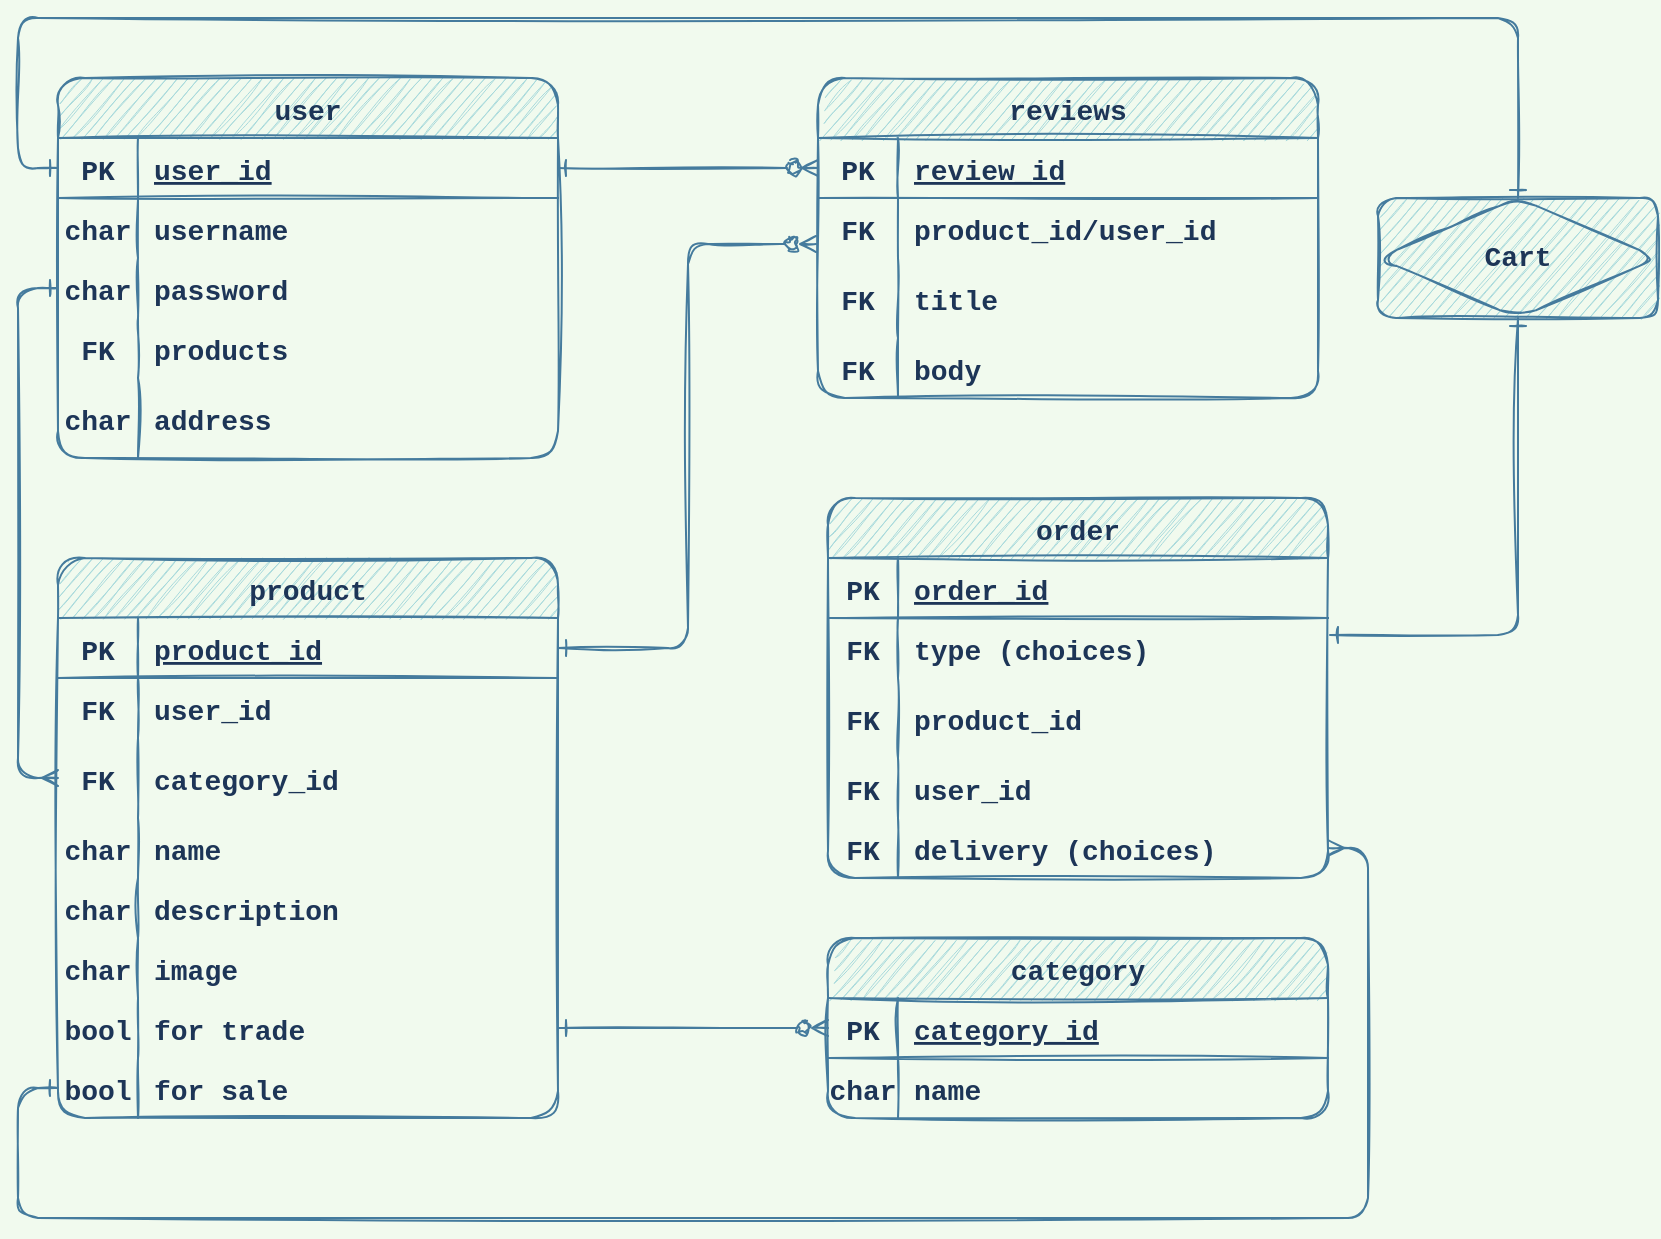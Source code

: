 <mxfile version="20.2.8" type="device"><diagram id="R2lEEEUBdFMjLlhIrx00" name="Page-1"><mxGraphModel dx="912" dy="474" grid="1" gridSize="10" guides="1" tooltips="1" connect="1" arrows="1" fold="1" page="1" pageScale="1" pageWidth="850" pageHeight="1100" background="#F1FAEE" math="0" shadow="0" extFonts="Permanent Marker^https://fonts.googleapis.com/css?family=Permanent+Marker"><root><mxCell id="0"/><mxCell id="1" parent="0"/><mxCell id="C-vyLk0tnHw3VtMMgP7b-2" value="reviews" style="shape=table;startSize=30;container=1;collapsible=1;childLayout=tableLayout;fixedRows=1;rowLines=0;fontStyle=1;align=center;resizeLast=1;resizeLastRow=1;fillColor=#A8DADC;strokeColor=#457B9D;fontColor=#1D3557;sketch=1;rounded=1;fontFamily=Courier New;fontSize=14;" parent="1" vertex="1"><mxGeometry x="420" y="40" width="250" height="160" as="geometry"/></mxCell><mxCell id="C-vyLk0tnHw3VtMMgP7b-3" value="" style="shape=partialRectangle;collapsible=0;dropTarget=0;pointerEvents=0;fillColor=none;points=[[0,0.5],[1,0.5]];portConstraint=eastwest;top=0;left=0;right=0;bottom=1;strokeColor=#457B9D;fontColor=#1D3557;sketch=1;rounded=1;fontFamily=Courier New;fontStyle=1;fontSize=14;" parent="C-vyLk0tnHw3VtMMgP7b-2" vertex="1"><mxGeometry y="30" width="250" height="30" as="geometry"/></mxCell><mxCell id="C-vyLk0tnHw3VtMMgP7b-4" value="PK" style="shape=partialRectangle;overflow=hidden;connectable=0;fillColor=none;top=0;left=0;bottom=0;right=0;fontStyle=1;strokeColor=#457B9D;fontColor=#1D3557;sketch=1;rounded=1;fontFamily=Courier New;fontSize=14;" parent="C-vyLk0tnHw3VtMMgP7b-3" vertex="1"><mxGeometry width="40" height="30" as="geometry"><mxRectangle width="40" height="30" as="alternateBounds"/></mxGeometry></mxCell><mxCell id="C-vyLk0tnHw3VtMMgP7b-5" value="review_id" style="shape=partialRectangle;overflow=hidden;connectable=0;fillColor=none;top=0;left=0;bottom=0;right=0;align=left;spacingLeft=6;fontStyle=5;strokeColor=#457B9D;fontColor=#1D3557;sketch=1;rounded=1;fontFamily=Courier New;fontSize=14;" parent="C-vyLk0tnHw3VtMMgP7b-3" vertex="1"><mxGeometry x="40" width="210" height="30" as="geometry"><mxRectangle width="210" height="30" as="alternateBounds"/></mxGeometry></mxCell><mxCell id="C-vyLk0tnHw3VtMMgP7b-6" value="" style="shape=partialRectangle;collapsible=0;dropTarget=0;pointerEvents=0;fillColor=none;points=[[0,0.5],[1,0.5]];portConstraint=eastwest;top=0;left=0;right=0;bottom=0;strokeColor=#457B9D;fontColor=#1D3557;sketch=1;rounded=1;fontFamily=Courier New;fontStyle=1;fontSize=14;" parent="C-vyLk0tnHw3VtMMgP7b-2" vertex="1"><mxGeometry y="60" width="250" height="30" as="geometry"/></mxCell><mxCell id="C-vyLk0tnHw3VtMMgP7b-7" value="FK" style="shape=partialRectangle;overflow=hidden;connectable=0;fillColor=none;top=0;left=0;bottom=0;right=0;strokeColor=#457B9D;fontColor=#1D3557;sketch=1;rounded=1;fontFamily=Courier New;fontStyle=1;fontSize=14;" parent="C-vyLk0tnHw3VtMMgP7b-6" vertex="1"><mxGeometry width="40" height="30" as="geometry"><mxRectangle width="40" height="30" as="alternateBounds"/></mxGeometry></mxCell><mxCell id="C-vyLk0tnHw3VtMMgP7b-8" value="product_id/user_id" style="shape=partialRectangle;overflow=hidden;connectable=0;fillColor=none;top=0;left=0;bottom=0;right=0;align=left;spacingLeft=6;strokeColor=#457B9D;fontColor=#1D3557;sketch=1;rounded=1;fontFamily=Courier New;fontStyle=1;fontSize=14;" parent="C-vyLk0tnHw3VtMMgP7b-6" vertex="1"><mxGeometry x="40" width="210" height="30" as="geometry"><mxRectangle width="210" height="30" as="alternateBounds"/></mxGeometry></mxCell><mxCell id="C-vyLk0tnHw3VtMMgP7b-9" value="" style="shape=partialRectangle;collapsible=0;dropTarget=0;pointerEvents=0;fillColor=none;points=[[0,0.5],[1,0.5]];portConstraint=eastwest;top=0;left=0;right=0;bottom=0;strokeColor=#457B9D;fontColor=#1D3557;sketch=1;rounded=1;fontFamily=Courier New;fontStyle=1;fontSize=14;" parent="C-vyLk0tnHw3VtMMgP7b-2" vertex="1"><mxGeometry y="90" width="250" height="40" as="geometry"/></mxCell><mxCell id="C-vyLk0tnHw3VtMMgP7b-10" value="FK" style="shape=partialRectangle;overflow=hidden;connectable=0;fillColor=none;top=0;left=0;bottom=0;right=0;strokeColor=#457B9D;fontColor=#1D3557;sketch=1;rounded=1;fontFamily=Courier New;fontStyle=1;fontSize=14;" parent="C-vyLk0tnHw3VtMMgP7b-9" vertex="1"><mxGeometry width="40" height="40" as="geometry"><mxRectangle width="40" height="40" as="alternateBounds"/></mxGeometry></mxCell><mxCell id="C-vyLk0tnHw3VtMMgP7b-11" value="title" style="shape=partialRectangle;overflow=hidden;connectable=0;fillColor=none;top=0;left=0;bottom=0;right=0;align=left;spacingLeft=6;strokeColor=#457B9D;fontColor=#1D3557;sketch=1;rounded=1;fontFamily=Courier New;fontStyle=1;fontSize=14;" parent="C-vyLk0tnHw3VtMMgP7b-9" vertex="1"><mxGeometry x="40" width="210" height="40" as="geometry"><mxRectangle width="210" height="40" as="alternateBounds"/></mxGeometry></mxCell><mxCell id="G360ukvgZGvZydn3RHh8-10" value="" style="shape=tableRow;horizontal=0;startSize=0;swimlaneHead=0;swimlaneBody=0;fillColor=none;collapsible=0;dropTarget=0;points=[[0,0.5],[1,0.5]];portConstraint=eastwest;top=0;left=0;right=0;bottom=0;strokeColor=#457B9D;fontColor=#1D3557;sketch=1;rounded=1;fontFamily=Courier New;fontStyle=1;fontSize=14;" vertex="1" parent="C-vyLk0tnHw3VtMMgP7b-2"><mxGeometry y="130" width="250" height="30" as="geometry"/></mxCell><mxCell id="G360ukvgZGvZydn3RHh8-11" value="FK" style="shape=partialRectangle;connectable=0;fillColor=none;top=0;left=0;bottom=0;right=0;editable=1;overflow=hidden;strokeColor=#457B9D;fontColor=#1D3557;sketch=1;rounded=1;fontFamily=Courier New;fontStyle=1;fontSize=14;" vertex="1" parent="G360ukvgZGvZydn3RHh8-10"><mxGeometry width="40" height="30" as="geometry"><mxRectangle width="40" height="30" as="alternateBounds"/></mxGeometry></mxCell><mxCell id="G360ukvgZGvZydn3RHh8-12" value="body" style="shape=partialRectangle;connectable=0;fillColor=none;top=0;left=0;bottom=0;right=0;align=left;spacingLeft=6;overflow=hidden;strokeColor=#457B9D;fontColor=#1D3557;sketch=1;rounded=1;fontFamily=Courier New;fontStyle=1;fontSize=14;" vertex="1" parent="G360ukvgZGvZydn3RHh8-10"><mxGeometry x="40" width="210" height="30" as="geometry"><mxRectangle width="210" height="30" as="alternateBounds"/></mxGeometry></mxCell><mxCell id="C-vyLk0tnHw3VtMMgP7b-13" value="order" style="shape=table;startSize=30;container=1;collapsible=1;childLayout=tableLayout;fixedRows=1;rowLines=0;fontStyle=1;align=center;resizeLast=1;resizeLastRow=1;fillColor=#A8DADC;strokeColor=#457B9D;fontColor=#1D3557;sketch=1;rounded=1;fontFamily=Courier New;fontSize=14;" parent="1" vertex="1"><mxGeometry x="425" y="250" width="250" height="190" as="geometry"/></mxCell><mxCell id="C-vyLk0tnHw3VtMMgP7b-14" value="" style="shape=partialRectangle;collapsible=0;dropTarget=0;pointerEvents=0;fillColor=none;points=[[0,0.5],[1,0.5]];portConstraint=eastwest;top=0;left=0;right=0;bottom=1;strokeColor=#457B9D;fontColor=#1D3557;sketch=1;rounded=1;fontFamily=Courier New;fontStyle=1;fontSize=14;" parent="C-vyLk0tnHw3VtMMgP7b-13" vertex="1"><mxGeometry y="30" width="250" height="30" as="geometry"/></mxCell><mxCell id="C-vyLk0tnHw3VtMMgP7b-15" value="PK" style="shape=partialRectangle;overflow=hidden;connectable=0;fillColor=none;top=0;left=0;bottom=0;right=0;fontStyle=1;strokeColor=#457B9D;fontColor=#1D3557;sketch=1;rounded=1;fontFamily=Courier New;fontSize=14;" parent="C-vyLk0tnHw3VtMMgP7b-14" vertex="1"><mxGeometry width="35" height="30" as="geometry"><mxRectangle width="35" height="30" as="alternateBounds"/></mxGeometry></mxCell><mxCell id="C-vyLk0tnHw3VtMMgP7b-16" value="order_id" style="shape=partialRectangle;overflow=hidden;connectable=0;fillColor=none;top=0;left=0;bottom=0;right=0;align=left;spacingLeft=6;fontStyle=5;strokeColor=#457B9D;fontColor=#1D3557;sketch=1;rounded=1;fontFamily=Courier New;fontSize=14;" parent="C-vyLk0tnHw3VtMMgP7b-14" vertex="1"><mxGeometry x="35" width="215" height="30" as="geometry"><mxRectangle width="215" height="30" as="alternateBounds"/></mxGeometry></mxCell><mxCell id="C-vyLk0tnHw3VtMMgP7b-17" value="" style="shape=partialRectangle;collapsible=0;dropTarget=0;pointerEvents=0;fillColor=none;points=[[0,0.5],[1,0.5]];portConstraint=eastwest;top=0;left=0;right=0;bottom=0;strokeColor=#457B9D;fontColor=#1D3557;sketch=1;rounded=1;fontFamily=Courier New;fontStyle=1;fontSize=14;" parent="C-vyLk0tnHw3VtMMgP7b-13" vertex="1"><mxGeometry y="60" width="250" height="30" as="geometry"/></mxCell><mxCell id="C-vyLk0tnHw3VtMMgP7b-18" value="FK" style="shape=partialRectangle;overflow=hidden;connectable=0;fillColor=none;top=0;left=0;bottom=0;right=0;strokeColor=#457B9D;fontColor=#1D3557;sketch=1;rounded=1;fontFamily=Courier New;fontStyle=1;fontSize=14;" parent="C-vyLk0tnHw3VtMMgP7b-17" vertex="1"><mxGeometry width="35" height="30" as="geometry"><mxRectangle width="35" height="30" as="alternateBounds"/></mxGeometry></mxCell><mxCell id="C-vyLk0tnHw3VtMMgP7b-19" value="type (choices)" style="shape=partialRectangle;overflow=hidden;connectable=0;fillColor=none;top=0;left=0;bottom=0;right=0;align=left;spacingLeft=6;strokeColor=#457B9D;fontColor=#1D3557;sketch=1;rounded=1;fontFamily=Courier New;fontStyle=1;fontSize=14;" parent="C-vyLk0tnHw3VtMMgP7b-17" vertex="1"><mxGeometry x="35" width="215" height="30" as="geometry"><mxRectangle width="215" height="30" as="alternateBounds"/></mxGeometry></mxCell><mxCell id="C-vyLk0tnHw3VtMMgP7b-20" value="" style="shape=partialRectangle;collapsible=0;dropTarget=0;pointerEvents=0;fillColor=none;points=[[0,0.5],[1,0.5]];portConstraint=eastwest;top=0;left=0;right=0;bottom=0;strokeColor=#457B9D;fontColor=#1D3557;sketch=1;rounded=1;fontFamily=Courier New;fontStyle=1;fontSize=14;" parent="C-vyLk0tnHw3VtMMgP7b-13" vertex="1"><mxGeometry y="90" width="250" height="40" as="geometry"/></mxCell><mxCell id="C-vyLk0tnHw3VtMMgP7b-21" value="FK" style="shape=partialRectangle;overflow=hidden;connectable=0;fillColor=none;top=0;left=0;bottom=0;right=0;strokeColor=#457B9D;fontColor=#1D3557;sketch=1;rounded=1;fontFamily=Courier New;fontStyle=1;fontSize=14;" parent="C-vyLk0tnHw3VtMMgP7b-20" vertex="1"><mxGeometry width="35" height="40" as="geometry"><mxRectangle width="35" height="40" as="alternateBounds"/></mxGeometry></mxCell><mxCell id="C-vyLk0tnHw3VtMMgP7b-22" value="product_id" style="shape=partialRectangle;overflow=hidden;connectable=0;fillColor=none;top=0;left=0;bottom=0;right=0;align=left;spacingLeft=6;strokeColor=#457B9D;fontColor=#1D3557;sketch=1;rounded=1;fontFamily=Courier New;fontStyle=1;fontSize=14;" parent="C-vyLk0tnHw3VtMMgP7b-20" vertex="1"><mxGeometry x="35" width="215" height="40" as="geometry"><mxRectangle width="215" height="40" as="alternateBounds"/></mxGeometry></mxCell><mxCell id="G360ukvgZGvZydn3RHh8-13" value="" style="shape=tableRow;horizontal=0;startSize=0;swimlaneHead=0;swimlaneBody=0;fillColor=none;collapsible=0;dropTarget=0;points=[[0,0.5],[1,0.5]];portConstraint=eastwest;top=0;left=0;right=0;bottom=0;strokeColor=#457B9D;fontColor=#1D3557;sketch=1;rounded=1;fontFamily=Courier New;fontStyle=1;fontSize=14;" vertex="1" parent="C-vyLk0tnHw3VtMMgP7b-13"><mxGeometry y="130" width="250" height="30" as="geometry"/></mxCell><mxCell id="G360ukvgZGvZydn3RHh8-14" value="FK" style="shape=partialRectangle;connectable=0;fillColor=none;top=0;left=0;bottom=0;right=0;editable=1;overflow=hidden;strokeColor=#457B9D;fontColor=#1D3557;sketch=1;rounded=1;fontFamily=Courier New;fontStyle=1;fontSize=14;" vertex="1" parent="G360ukvgZGvZydn3RHh8-13"><mxGeometry width="35" height="30" as="geometry"><mxRectangle width="35" height="30" as="alternateBounds"/></mxGeometry></mxCell><mxCell id="G360ukvgZGvZydn3RHh8-15" value="user_id" style="shape=partialRectangle;connectable=0;fillColor=none;top=0;left=0;bottom=0;right=0;align=left;spacingLeft=6;overflow=hidden;strokeColor=#457B9D;fontColor=#1D3557;sketch=1;rounded=1;fontFamily=Courier New;fontStyle=1;fontSize=14;" vertex="1" parent="G360ukvgZGvZydn3RHh8-13"><mxGeometry x="35" width="215" height="30" as="geometry"><mxRectangle width="215" height="30" as="alternateBounds"/></mxGeometry></mxCell><mxCell id="G360ukvgZGvZydn3RHh8-16" value="" style="shape=tableRow;horizontal=0;startSize=0;swimlaneHead=0;swimlaneBody=0;fillColor=none;collapsible=0;dropTarget=0;points=[[0,0.5],[1,0.5]];portConstraint=eastwest;top=0;left=0;right=0;bottom=0;strokeColor=#457B9D;fontColor=#1D3557;sketch=1;rounded=1;fontFamily=Courier New;fontStyle=1;fontSize=14;" vertex="1" parent="C-vyLk0tnHw3VtMMgP7b-13"><mxGeometry y="160" width="250" height="30" as="geometry"/></mxCell><mxCell id="G360ukvgZGvZydn3RHh8-17" value="FK" style="shape=partialRectangle;connectable=0;fillColor=none;top=0;left=0;bottom=0;right=0;editable=1;overflow=hidden;strokeColor=#457B9D;fontColor=#1D3557;sketch=1;rounded=1;fontFamily=Courier New;fontStyle=1;fontSize=14;" vertex="1" parent="G360ukvgZGvZydn3RHh8-16"><mxGeometry width="35" height="30" as="geometry"><mxRectangle width="35" height="30" as="alternateBounds"/></mxGeometry></mxCell><mxCell id="G360ukvgZGvZydn3RHh8-18" value="delivery (choices)" style="shape=partialRectangle;connectable=0;fillColor=none;top=0;left=0;bottom=0;right=0;align=left;spacingLeft=6;overflow=hidden;strokeColor=#457B9D;fontColor=#1D3557;sketch=1;rounded=1;fontFamily=Courier New;fontStyle=1;fontSize=14;" vertex="1" parent="G360ukvgZGvZydn3RHh8-16"><mxGeometry x="35" width="215" height="30" as="geometry"><mxRectangle width="215" height="30" as="alternateBounds"/></mxGeometry></mxCell><mxCell id="C-vyLk0tnHw3VtMMgP7b-23" value="user" style="shape=table;startSize=30;container=1;collapsible=1;childLayout=tableLayout;fixedRows=1;rowLines=0;fontStyle=1;align=center;resizeLast=1;resizeLastRow=1;fillColor=#A8DADC;strokeColor=#457B9D;fontColor=#1D3557;sketch=1;rounded=1;fontFamily=Courier New;fontSize=14;" parent="1" vertex="1"><mxGeometry x="40" y="40" width="250" height="190" as="geometry"/></mxCell><mxCell id="C-vyLk0tnHw3VtMMgP7b-24" value="" style="shape=partialRectangle;collapsible=0;dropTarget=0;pointerEvents=0;fillColor=none;points=[[0,0.5],[1,0.5]];portConstraint=eastwest;top=0;left=0;right=0;bottom=1;strokeColor=#457B9D;fontColor=#1D3557;sketch=1;rounded=1;fontFamily=Courier New;fontStyle=1;fontSize=14;" parent="C-vyLk0tnHw3VtMMgP7b-23" vertex="1"><mxGeometry y="30" width="250" height="30" as="geometry"/></mxCell><mxCell id="C-vyLk0tnHw3VtMMgP7b-25" value="PK" style="shape=partialRectangle;overflow=hidden;connectable=0;fillColor=none;top=0;left=0;bottom=0;right=0;fontStyle=1;strokeColor=#457B9D;fontColor=#1D3557;sketch=1;rounded=1;fontFamily=Courier New;fontSize=14;" parent="C-vyLk0tnHw3VtMMgP7b-24" vertex="1"><mxGeometry width="40" height="30" as="geometry"><mxRectangle width="40" height="30" as="alternateBounds"/></mxGeometry></mxCell><mxCell id="C-vyLk0tnHw3VtMMgP7b-26" value="user_id" style="shape=partialRectangle;overflow=hidden;connectable=0;fillColor=none;top=0;left=0;bottom=0;right=0;align=left;spacingLeft=6;fontStyle=5;strokeColor=#457B9D;fontColor=#1D3557;sketch=1;rounded=1;fontFamily=Courier New;fontSize=14;" parent="C-vyLk0tnHw3VtMMgP7b-24" vertex="1"><mxGeometry x="40" width="210" height="30" as="geometry"><mxRectangle width="210" height="30" as="alternateBounds"/></mxGeometry></mxCell><mxCell id="C-vyLk0tnHw3VtMMgP7b-27" value="" style="shape=partialRectangle;collapsible=0;dropTarget=0;pointerEvents=0;fillColor=none;points=[[0,0.5],[1,0.5]];portConstraint=eastwest;top=0;left=0;right=0;bottom=0;strokeColor=#457B9D;fontColor=#1D3557;sketch=1;rounded=1;fontFamily=Courier New;fontStyle=1;fontSize=14;" parent="C-vyLk0tnHw3VtMMgP7b-23" vertex="1"><mxGeometry y="60" width="250" height="30" as="geometry"/></mxCell><mxCell id="C-vyLk0tnHw3VtMMgP7b-28" value="char" style="shape=partialRectangle;overflow=hidden;connectable=0;fillColor=none;top=0;left=0;bottom=0;right=0;strokeColor=#457B9D;fontColor=#1D3557;sketch=1;rounded=1;fontFamily=Courier New;fontStyle=1;fontSize=14;" parent="C-vyLk0tnHw3VtMMgP7b-27" vertex="1"><mxGeometry width="40" height="30" as="geometry"><mxRectangle width="40" height="30" as="alternateBounds"/></mxGeometry></mxCell><mxCell id="C-vyLk0tnHw3VtMMgP7b-29" value="username" style="shape=partialRectangle;overflow=hidden;connectable=0;fillColor=none;top=0;left=0;bottom=0;right=0;align=left;spacingLeft=6;strokeColor=#457B9D;fontColor=#1D3557;sketch=1;rounded=1;fontFamily=Courier New;fontStyle=1;fontSize=14;" parent="C-vyLk0tnHw3VtMMgP7b-27" vertex="1"><mxGeometry x="40" width="210" height="30" as="geometry"><mxRectangle width="210" height="30" as="alternateBounds"/></mxGeometry></mxCell><mxCell id="G360ukvgZGvZydn3RHh8-1" value="" style="shape=tableRow;horizontal=0;startSize=0;swimlaneHead=0;swimlaneBody=0;fillColor=none;collapsible=0;dropTarget=0;points=[[0,0.5],[1,0.5]];portConstraint=eastwest;top=0;left=0;right=0;bottom=0;strokeColor=#457B9D;fontColor=#1D3557;sketch=1;rounded=1;fontFamily=Courier New;fontStyle=1;fontSize=14;" vertex="1" parent="C-vyLk0tnHw3VtMMgP7b-23"><mxGeometry y="90" width="250" height="30" as="geometry"/></mxCell><mxCell id="G360ukvgZGvZydn3RHh8-2" value="char" style="shape=partialRectangle;connectable=0;fillColor=none;top=0;left=0;bottom=0;right=0;editable=1;overflow=hidden;strokeColor=#457B9D;fontColor=#1D3557;sketch=1;rounded=1;fontFamily=Courier New;fontStyle=1;fontSize=14;" vertex="1" parent="G360ukvgZGvZydn3RHh8-1"><mxGeometry width="40" height="30" as="geometry"><mxRectangle width="40" height="30" as="alternateBounds"/></mxGeometry></mxCell><mxCell id="G360ukvgZGvZydn3RHh8-3" value="password" style="shape=partialRectangle;connectable=0;fillColor=none;top=0;left=0;bottom=0;right=0;align=left;spacingLeft=6;overflow=hidden;strokeColor=#457B9D;fontColor=#1D3557;sketch=1;rounded=1;fontFamily=Courier New;fontStyle=1;fontSize=14;" vertex="1" parent="G360ukvgZGvZydn3RHh8-1"><mxGeometry x="40" width="210" height="30" as="geometry"><mxRectangle width="210" height="30" as="alternateBounds"/></mxGeometry></mxCell><mxCell id="G360ukvgZGvZydn3RHh8-4" value="" style="shape=tableRow;horizontal=0;startSize=0;swimlaneHead=0;swimlaneBody=0;fillColor=none;collapsible=0;dropTarget=0;points=[[0,0.5],[1,0.5]];portConstraint=eastwest;top=0;left=0;right=0;bottom=0;strokeColor=#457B9D;fontColor=#1D3557;sketch=1;rounded=1;fontFamily=Courier New;fontStyle=1;fontSize=14;" vertex="1" parent="C-vyLk0tnHw3VtMMgP7b-23"><mxGeometry y="120" width="250" height="30" as="geometry"/></mxCell><mxCell id="G360ukvgZGvZydn3RHh8-5" value="FK" style="shape=partialRectangle;connectable=0;fillColor=none;top=0;left=0;bottom=0;right=0;editable=1;overflow=hidden;strokeColor=#457B9D;fontColor=#1D3557;sketch=1;rounded=1;fontFamily=Courier New;fontStyle=1;fontSize=14;" vertex="1" parent="G360ukvgZGvZydn3RHh8-4"><mxGeometry width="40" height="30" as="geometry"><mxRectangle width="40" height="30" as="alternateBounds"/></mxGeometry></mxCell><mxCell id="G360ukvgZGvZydn3RHh8-6" value="products" style="shape=partialRectangle;connectable=0;fillColor=none;top=0;left=0;bottom=0;right=0;align=left;spacingLeft=6;overflow=hidden;strokeColor=#457B9D;fontColor=#1D3557;sketch=1;rounded=1;fontFamily=Courier New;fontStyle=1;fontSize=14;" vertex="1" parent="G360ukvgZGvZydn3RHh8-4"><mxGeometry x="40" width="210" height="30" as="geometry"><mxRectangle width="210" height="30" as="alternateBounds"/></mxGeometry></mxCell><mxCell id="G360ukvgZGvZydn3RHh8-7" value="" style="shape=tableRow;horizontal=0;startSize=0;swimlaneHead=0;swimlaneBody=0;fillColor=none;collapsible=0;dropTarget=0;points=[[0,0.5],[1,0.5]];portConstraint=eastwest;top=0;left=0;right=0;bottom=0;strokeColor=#457B9D;fontColor=#1D3557;sketch=1;rounded=1;fontFamily=Courier New;fontStyle=1;fontSize=14;" vertex="1" parent="C-vyLk0tnHw3VtMMgP7b-23"><mxGeometry y="150" width="250" height="40" as="geometry"/></mxCell><mxCell id="G360ukvgZGvZydn3RHh8-8" value="char" style="shape=partialRectangle;connectable=0;fillColor=none;top=0;left=0;bottom=0;right=0;editable=1;overflow=hidden;strokeColor=#457B9D;fontColor=#1D3557;sketch=1;rounded=1;fontFamily=Courier New;fontStyle=1;fontSize=14;" vertex="1" parent="G360ukvgZGvZydn3RHh8-7"><mxGeometry width="40" height="40" as="geometry"><mxRectangle width="40" height="40" as="alternateBounds"/></mxGeometry></mxCell><mxCell id="G360ukvgZGvZydn3RHh8-9" value="address" style="shape=partialRectangle;connectable=0;fillColor=none;top=0;left=0;bottom=0;right=0;align=left;spacingLeft=6;overflow=hidden;strokeColor=#457B9D;fontColor=#1D3557;sketch=1;rounded=1;fontFamily=Courier New;fontStyle=1;fontSize=14;" vertex="1" parent="G360ukvgZGvZydn3RHh8-7"><mxGeometry x="40" width="210" height="40" as="geometry"><mxRectangle width="210" height="40" as="alternateBounds"/></mxGeometry></mxCell><mxCell id="G360ukvgZGvZydn3RHh8-19" value="category" style="shape=table;startSize=30;container=1;collapsible=1;childLayout=tableLayout;fixedRows=1;rowLines=0;fontStyle=1;align=center;resizeLast=1;resizeLastRow=1;fillColor=#A8DADC;strokeColor=#457B9D;fontColor=#1D3557;sketch=1;rounded=1;fontFamily=Courier New;fontSize=14;" vertex="1" parent="1"><mxGeometry x="425" y="470" width="250" height="90" as="geometry"/></mxCell><mxCell id="G360ukvgZGvZydn3RHh8-20" value="" style="shape=partialRectangle;collapsible=0;dropTarget=0;pointerEvents=0;fillColor=none;points=[[0,0.5],[1,0.5]];portConstraint=eastwest;top=0;left=0;right=0;bottom=1;strokeColor=#457B9D;fontColor=#1D3557;sketch=1;rounded=1;fontFamily=Courier New;fontStyle=1;fontSize=14;" vertex="1" parent="G360ukvgZGvZydn3RHh8-19"><mxGeometry y="30" width="250" height="30" as="geometry"/></mxCell><mxCell id="G360ukvgZGvZydn3RHh8-21" value="PK" style="shape=partialRectangle;overflow=hidden;connectable=0;fillColor=none;top=0;left=0;bottom=0;right=0;fontStyle=1;strokeColor=#457B9D;fontColor=#1D3557;sketch=1;rounded=1;fontFamily=Courier New;fontSize=14;" vertex="1" parent="G360ukvgZGvZydn3RHh8-20"><mxGeometry width="35" height="30" as="geometry"><mxRectangle width="35" height="30" as="alternateBounds"/></mxGeometry></mxCell><mxCell id="G360ukvgZGvZydn3RHh8-22" value="category_id" style="shape=partialRectangle;overflow=hidden;connectable=0;fillColor=none;top=0;left=0;bottom=0;right=0;align=left;spacingLeft=6;fontStyle=5;strokeColor=#457B9D;fontColor=#1D3557;sketch=1;rounded=1;fontFamily=Courier New;fontSize=14;" vertex="1" parent="G360ukvgZGvZydn3RHh8-20"><mxGeometry x="35" width="215" height="30" as="geometry"><mxRectangle width="215" height="30" as="alternateBounds"/></mxGeometry></mxCell><mxCell id="G360ukvgZGvZydn3RHh8-23" value="" style="shape=partialRectangle;collapsible=0;dropTarget=0;pointerEvents=0;fillColor=none;points=[[0,0.5],[1,0.5]];portConstraint=eastwest;top=0;left=0;right=0;bottom=0;strokeColor=#457B9D;fontColor=#1D3557;sketch=1;rounded=1;fontFamily=Courier New;fontStyle=1;fontSize=14;" vertex="1" parent="G360ukvgZGvZydn3RHh8-19"><mxGeometry y="60" width="250" height="30" as="geometry"/></mxCell><mxCell id="G360ukvgZGvZydn3RHh8-24" value="char" style="shape=partialRectangle;overflow=hidden;connectable=0;fillColor=none;top=0;left=0;bottom=0;right=0;strokeColor=#457B9D;fontColor=#1D3557;sketch=1;rounded=1;fontFamily=Courier New;fontStyle=1;fontSize=14;" vertex="1" parent="G360ukvgZGvZydn3RHh8-23"><mxGeometry width="35" height="30" as="geometry"><mxRectangle width="35" height="30" as="alternateBounds"/></mxGeometry></mxCell><mxCell id="G360ukvgZGvZydn3RHh8-25" value="name" style="shape=partialRectangle;overflow=hidden;connectable=0;fillColor=none;top=0;left=0;bottom=0;right=0;align=left;spacingLeft=6;strokeColor=#457B9D;fontColor=#1D3557;sketch=1;rounded=1;fontFamily=Courier New;fontStyle=1;fontSize=14;" vertex="1" parent="G360ukvgZGvZydn3RHh8-23"><mxGeometry x="35" width="215" height="30" as="geometry"><mxRectangle width="215" height="30" as="alternateBounds"/></mxGeometry></mxCell><mxCell id="G360ukvgZGvZydn3RHh8-35" value="product" style="shape=table;startSize=30;container=1;collapsible=1;childLayout=tableLayout;fixedRows=1;rowLines=0;fontStyle=1;align=center;resizeLast=1;resizeLastRow=1;fillColor=#A8DADC;strokeColor=#457B9D;fontColor=#1D3557;sketch=1;rounded=1;fontFamily=Courier New;fontSize=14;" vertex="1" parent="1"><mxGeometry x="40" y="280" width="250" height="280" as="geometry"/></mxCell><mxCell id="G360ukvgZGvZydn3RHh8-36" value="" style="shape=partialRectangle;collapsible=0;dropTarget=0;pointerEvents=0;fillColor=none;points=[[0,0.5],[1,0.5]];portConstraint=eastwest;top=0;left=0;right=0;bottom=1;strokeColor=#457B9D;fontColor=#1D3557;sketch=1;rounded=1;fontFamily=Courier New;fontStyle=1;fontSize=14;" vertex="1" parent="G360ukvgZGvZydn3RHh8-35"><mxGeometry y="30" width="250" height="30" as="geometry"/></mxCell><mxCell id="G360ukvgZGvZydn3RHh8-37" value="PK" style="shape=partialRectangle;overflow=hidden;connectable=0;fillColor=none;top=0;left=0;bottom=0;right=0;fontStyle=1;strokeColor=#457B9D;fontColor=#1D3557;sketch=1;rounded=1;fontFamily=Courier New;fontSize=14;" vertex="1" parent="G360ukvgZGvZydn3RHh8-36"><mxGeometry width="40" height="30" as="geometry"><mxRectangle width="40" height="30" as="alternateBounds"/></mxGeometry></mxCell><mxCell id="G360ukvgZGvZydn3RHh8-38" value="product_id" style="shape=partialRectangle;overflow=hidden;connectable=0;fillColor=none;top=0;left=0;bottom=0;right=0;align=left;spacingLeft=6;fontStyle=5;strokeColor=#457B9D;fontColor=#1D3557;sketch=1;rounded=1;fontFamily=Courier New;fontSize=14;" vertex="1" parent="G360ukvgZGvZydn3RHh8-36"><mxGeometry x="40" width="210" height="30" as="geometry"><mxRectangle width="210" height="30" as="alternateBounds"/></mxGeometry></mxCell><mxCell id="G360ukvgZGvZydn3RHh8-39" value="" style="shape=partialRectangle;collapsible=0;dropTarget=0;pointerEvents=0;fillColor=none;points=[[0,0.5],[1,0.5]];portConstraint=eastwest;top=0;left=0;right=0;bottom=0;strokeColor=#457B9D;fontColor=#1D3557;sketch=1;rounded=1;fontFamily=Courier New;fontStyle=1;fontSize=14;" vertex="1" parent="G360ukvgZGvZydn3RHh8-35"><mxGeometry y="60" width="250" height="30" as="geometry"/></mxCell><mxCell id="G360ukvgZGvZydn3RHh8-40" value="FK" style="shape=partialRectangle;overflow=hidden;connectable=0;fillColor=none;top=0;left=0;bottom=0;right=0;strokeColor=#457B9D;fontColor=#1D3557;sketch=1;rounded=1;fontFamily=Courier New;fontStyle=1;fontSize=14;" vertex="1" parent="G360ukvgZGvZydn3RHh8-39"><mxGeometry width="40" height="30" as="geometry"><mxRectangle width="40" height="30" as="alternateBounds"/></mxGeometry></mxCell><mxCell id="G360ukvgZGvZydn3RHh8-41" value="user_id" style="shape=partialRectangle;overflow=hidden;connectable=0;fillColor=none;top=0;left=0;bottom=0;right=0;align=left;spacingLeft=6;strokeColor=#457B9D;fontColor=#1D3557;sketch=1;rounded=1;fontFamily=Courier New;fontStyle=1;fontSize=14;" vertex="1" parent="G360ukvgZGvZydn3RHh8-39"><mxGeometry x="40" width="210" height="30" as="geometry"><mxRectangle width="210" height="30" as="alternateBounds"/></mxGeometry></mxCell><mxCell id="G360ukvgZGvZydn3RHh8-42" value="" style="shape=partialRectangle;collapsible=0;dropTarget=0;pointerEvents=0;fillColor=none;points=[[0,0.5],[1,0.5]];portConstraint=eastwest;top=0;left=0;right=0;bottom=0;strokeColor=#457B9D;fontColor=#1D3557;sketch=1;rounded=1;fontFamily=Courier New;fontStyle=1;fontSize=14;" vertex="1" parent="G360ukvgZGvZydn3RHh8-35"><mxGeometry y="90" width="250" height="40" as="geometry"/></mxCell><mxCell id="G360ukvgZGvZydn3RHh8-43" value="FK" style="shape=partialRectangle;overflow=hidden;connectable=0;fillColor=none;top=0;left=0;bottom=0;right=0;strokeColor=#457B9D;fontColor=#1D3557;sketch=1;rounded=1;fontFamily=Courier New;fontStyle=1;fontSize=14;" vertex="1" parent="G360ukvgZGvZydn3RHh8-42"><mxGeometry width="40" height="40" as="geometry"><mxRectangle width="40" height="40" as="alternateBounds"/></mxGeometry></mxCell><mxCell id="G360ukvgZGvZydn3RHh8-44" value="category_id" style="shape=partialRectangle;overflow=hidden;connectable=0;fillColor=none;top=0;left=0;bottom=0;right=0;align=left;spacingLeft=6;strokeColor=#457B9D;fontColor=#1D3557;sketch=1;rounded=1;fontFamily=Courier New;fontStyle=1;fontSize=14;" vertex="1" parent="G360ukvgZGvZydn3RHh8-42"><mxGeometry x="40" width="210" height="40" as="geometry"><mxRectangle width="210" height="40" as="alternateBounds"/></mxGeometry></mxCell><mxCell id="G360ukvgZGvZydn3RHh8-45" value="" style="shape=tableRow;horizontal=0;startSize=0;swimlaneHead=0;swimlaneBody=0;fillColor=none;collapsible=0;dropTarget=0;points=[[0,0.5],[1,0.5]];portConstraint=eastwest;top=0;left=0;right=0;bottom=0;strokeColor=#457B9D;fontColor=#1D3557;sketch=1;rounded=1;fontFamily=Courier New;fontStyle=1;fontSize=14;" vertex="1" parent="G360ukvgZGvZydn3RHh8-35"><mxGeometry y="130" width="250" height="30" as="geometry"/></mxCell><mxCell id="G360ukvgZGvZydn3RHh8-46" value="char" style="shape=partialRectangle;connectable=0;fillColor=none;top=0;left=0;bottom=0;right=0;editable=1;overflow=hidden;strokeColor=#457B9D;fontColor=#1D3557;sketch=1;rounded=1;fontFamily=Courier New;fontStyle=1;fontSize=14;" vertex="1" parent="G360ukvgZGvZydn3RHh8-45"><mxGeometry width="40" height="30" as="geometry"><mxRectangle width="40" height="30" as="alternateBounds"/></mxGeometry></mxCell><mxCell id="G360ukvgZGvZydn3RHh8-47" value="name" style="shape=partialRectangle;connectable=0;fillColor=none;top=0;left=0;bottom=0;right=0;align=left;spacingLeft=6;overflow=hidden;strokeColor=#457B9D;fontColor=#1D3557;sketch=1;rounded=1;fontFamily=Courier New;fontStyle=1;fontSize=14;" vertex="1" parent="G360ukvgZGvZydn3RHh8-45"><mxGeometry x="40" width="210" height="30" as="geometry"><mxRectangle width="210" height="30" as="alternateBounds"/></mxGeometry></mxCell><mxCell id="G360ukvgZGvZydn3RHh8-48" value="" style="shape=tableRow;horizontal=0;startSize=0;swimlaneHead=0;swimlaneBody=0;fillColor=none;collapsible=0;dropTarget=0;points=[[0,0.5],[1,0.5]];portConstraint=eastwest;top=0;left=0;right=0;bottom=0;strokeColor=#457B9D;fontColor=#1D3557;sketch=1;rounded=1;fontFamily=Courier New;fontStyle=1;fontSize=14;" vertex="1" parent="G360ukvgZGvZydn3RHh8-35"><mxGeometry y="160" width="250" height="30" as="geometry"/></mxCell><mxCell id="G360ukvgZGvZydn3RHh8-49" value="char" style="shape=partialRectangle;connectable=0;fillColor=none;top=0;left=0;bottom=0;right=0;editable=1;overflow=hidden;strokeColor=#457B9D;fontColor=#1D3557;sketch=1;rounded=1;fontFamily=Courier New;fontStyle=1;fontSize=14;" vertex="1" parent="G360ukvgZGvZydn3RHh8-48"><mxGeometry width="40" height="30" as="geometry"><mxRectangle width="40" height="30" as="alternateBounds"/></mxGeometry></mxCell><mxCell id="G360ukvgZGvZydn3RHh8-50" value="description" style="shape=partialRectangle;connectable=0;fillColor=none;top=0;left=0;bottom=0;right=0;align=left;spacingLeft=6;overflow=hidden;strokeColor=#457B9D;fontColor=#1D3557;sketch=1;rounded=1;fontFamily=Courier New;fontStyle=1;fontSize=14;" vertex="1" parent="G360ukvgZGvZydn3RHh8-48"><mxGeometry x="40" width="210" height="30" as="geometry"><mxRectangle width="210" height="30" as="alternateBounds"/></mxGeometry></mxCell><mxCell id="G360ukvgZGvZydn3RHh8-51" value="" style="shape=tableRow;horizontal=0;startSize=0;swimlaneHead=0;swimlaneBody=0;fillColor=none;collapsible=0;dropTarget=0;points=[[0,0.5],[1,0.5]];portConstraint=eastwest;top=0;left=0;right=0;bottom=0;strokeColor=#457B9D;fontColor=#1D3557;sketch=1;rounded=1;fontFamily=Courier New;fontStyle=1;fontSize=14;" vertex="1" parent="G360ukvgZGvZydn3RHh8-35"><mxGeometry y="190" width="250" height="30" as="geometry"/></mxCell><mxCell id="G360ukvgZGvZydn3RHh8-52" value="char" style="shape=partialRectangle;connectable=0;fillColor=none;top=0;left=0;bottom=0;right=0;editable=1;overflow=hidden;strokeColor=#457B9D;fontColor=#1D3557;sketch=1;rounded=1;fontFamily=Courier New;fontStyle=1;fontSize=14;" vertex="1" parent="G360ukvgZGvZydn3RHh8-51"><mxGeometry width="40" height="30" as="geometry"><mxRectangle width="40" height="30" as="alternateBounds"/></mxGeometry></mxCell><mxCell id="G360ukvgZGvZydn3RHh8-53" value="image" style="shape=partialRectangle;connectable=0;fillColor=none;top=0;left=0;bottom=0;right=0;align=left;spacingLeft=6;overflow=hidden;strokeColor=#457B9D;fontColor=#1D3557;sketch=1;rounded=1;fontFamily=Courier New;fontStyle=1;fontSize=14;" vertex="1" parent="G360ukvgZGvZydn3RHh8-51"><mxGeometry x="40" width="210" height="30" as="geometry"><mxRectangle width="210" height="30" as="alternateBounds"/></mxGeometry></mxCell><mxCell id="G360ukvgZGvZydn3RHh8-54" value="" style="shape=tableRow;horizontal=0;startSize=0;swimlaneHead=0;swimlaneBody=0;fillColor=none;collapsible=0;dropTarget=0;points=[[0,0.5],[1,0.5]];portConstraint=eastwest;top=0;left=0;right=0;bottom=0;strokeColor=#457B9D;fontColor=#1D3557;sketch=1;rounded=1;fontFamily=Courier New;fontStyle=1;fontSize=14;" vertex="1" parent="G360ukvgZGvZydn3RHh8-35"><mxGeometry y="220" width="250" height="30" as="geometry"/></mxCell><mxCell id="G360ukvgZGvZydn3RHh8-55" value="bool" style="shape=partialRectangle;connectable=0;fillColor=none;top=0;left=0;bottom=0;right=0;editable=1;overflow=hidden;strokeColor=#457B9D;fontColor=#1D3557;sketch=1;rounded=1;fontFamily=Courier New;fontStyle=1;fontSize=14;" vertex="1" parent="G360ukvgZGvZydn3RHh8-54"><mxGeometry width="40" height="30" as="geometry"><mxRectangle width="40" height="30" as="alternateBounds"/></mxGeometry></mxCell><mxCell id="G360ukvgZGvZydn3RHh8-56" value="for trade" style="shape=partialRectangle;connectable=0;fillColor=none;top=0;left=0;bottom=0;right=0;align=left;spacingLeft=6;overflow=hidden;strokeColor=#457B9D;fontColor=#1D3557;sketch=1;rounded=1;fontFamily=Courier New;fontStyle=1;fontSize=14;" vertex="1" parent="G360ukvgZGvZydn3RHh8-54"><mxGeometry x="40" width="210" height="30" as="geometry"><mxRectangle width="210" height="30" as="alternateBounds"/></mxGeometry></mxCell><mxCell id="G360ukvgZGvZydn3RHh8-57" value="" style="shape=tableRow;horizontal=0;startSize=0;swimlaneHead=0;swimlaneBody=0;fillColor=none;collapsible=0;dropTarget=0;points=[[0,0.5],[1,0.5]];portConstraint=eastwest;top=0;left=0;right=0;bottom=0;strokeColor=#457B9D;fontColor=#1D3557;sketch=1;rounded=1;fontFamily=Courier New;fontStyle=1;fontSize=14;" vertex="1" parent="G360ukvgZGvZydn3RHh8-35"><mxGeometry y="250" width="250" height="30" as="geometry"/></mxCell><mxCell id="G360ukvgZGvZydn3RHh8-58" value="bool" style="shape=partialRectangle;connectable=0;fillColor=none;top=0;left=0;bottom=0;right=0;editable=1;overflow=hidden;strokeColor=#457B9D;fontColor=#1D3557;sketch=1;rounded=1;fontFamily=Courier New;fontStyle=1;fontSize=14;" vertex="1" parent="G360ukvgZGvZydn3RHh8-57"><mxGeometry width="40" height="30" as="geometry"><mxRectangle width="40" height="30" as="alternateBounds"/></mxGeometry></mxCell><mxCell id="G360ukvgZGvZydn3RHh8-59" value="for sale" style="shape=partialRectangle;connectable=0;fillColor=none;top=0;left=0;bottom=0;right=0;align=left;spacingLeft=6;overflow=hidden;strokeColor=#457B9D;fontColor=#1D3557;sketch=1;rounded=1;fontFamily=Courier New;fontStyle=1;fontSize=14;" vertex="1" parent="G360ukvgZGvZydn3RHh8-57"><mxGeometry x="40" width="210" height="30" as="geometry"><mxRectangle width="210" height="30" as="alternateBounds"/></mxGeometry></mxCell><mxCell id="G360ukvgZGvZydn3RHh8-61" style="edgeStyle=orthogonalEdgeStyle;rounded=1;orthogonalLoop=1;jettySize=auto;html=1;exitX=1;exitY=0.5;exitDx=0;exitDy=0;entryX=0;entryY=0.5;entryDx=0;entryDy=0;startArrow=ERone;startFill=0;endArrow=ERzeroToMany;endFill=0;labelBackgroundColor=#F1FAEE;strokeColor=#457B9D;fontColor=#1D3557;sketch=1;fontFamily=Courier New;fontStyle=1;fontSize=14;" edge="1" parent="1" source="C-vyLk0tnHw3VtMMgP7b-24" target="C-vyLk0tnHw3VtMMgP7b-3"><mxGeometry relative="1" as="geometry"/></mxCell><mxCell id="G360ukvgZGvZydn3RHh8-62" style="edgeStyle=orthogonalEdgeStyle;rounded=1;orthogonalLoop=1;jettySize=auto;html=1;exitX=1;exitY=0.5;exitDx=0;exitDy=0;entryX=-0.004;entryY=0.767;entryDx=0;entryDy=0;entryPerimeter=0;startArrow=ERone;startFill=0;endArrow=ERzeroToMany;endFill=0;labelBackgroundColor=#F1FAEE;strokeColor=#457B9D;fontColor=#1D3557;sketch=1;fontFamily=Courier New;fontStyle=1;fontSize=14;" edge="1" parent="1" source="G360ukvgZGvZydn3RHh8-36" target="C-vyLk0tnHw3VtMMgP7b-6"><mxGeometry relative="1" as="geometry"/></mxCell><mxCell id="G360ukvgZGvZydn3RHh8-63" style="edgeStyle=orthogonalEdgeStyle;rounded=1;orthogonalLoop=1;jettySize=auto;html=1;exitX=1;exitY=0.5;exitDx=0;exitDy=0;entryX=0;entryY=0.5;entryDx=0;entryDy=0;startArrow=ERone;startFill=0;endArrow=ERzeroToMany;endFill=0;labelBackgroundColor=#F1FAEE;strokeColor=#457B9D;fontColor=#1D3557;sketch=1;fontFamily=Courier New;fontStyle=1;fontSize=14;" edge="1" parent="1" source="G360ukvgZGvZydn3RHh8-54" target="G360ukvgZGvZydn3RHh8-20"><mxGeometry relative="1" as="geometry"/></mxCell><mxCell id="G360ukvgZGvZydn3RHh8-64" style="edgeStyle=orthogonalEdgeStyle;rounded=1;orthogonalLoop=1;jettySize=auto;html=1;exitX=0;exitY=0.5;exitDx=0;exitDy=0;entryX=1;entryY=0.5;entryDx=0;entryDy=0;startArrow=ERone;startFill=0;endArrow=ERmany;endFill=0;labelBackgroundColor=#F1FAEE;strokeColor=#457B9D;fontColor=#1D3557;sketch=1;fontFamily=Courier New;fontStyle=1;fontSize=14;" edge="1" parent="1" source="G360ukvgZGvZydn3RHh8-57" target="G360ukvgZGvZydn3RHh8-16"><mxGeometry relative="1" as="geometry"><Array as="points"><mxPoint x="20" y="545"/><mxPoint x="20" y="610"/><mxPoint x="695" y="610"/><mxPoint x="695" y="425"/></Array></mxGeometry></mxCell><mxCell id="G360ukvgZGvZydn3RHh8-65" style="edgeStyle=orthogonalEdgeStyle;rounded=1;orthogonalLoop=1;jettySize=auto;html=1;exitX=0;exitY=0.5;exitDx=0;exitDy=0;entryX=0;entryY=0.5;entryDx=0;entryDy=0;startArrow=ERone;startFill=0;endArrow=ERmany;endFill=0;labelBackgroundColor=#F1FAEE;strokeColor=#457B9D;fontColor=#1D3557;sketch=1;fontFamily=Courier New;fontStyle=1;fontSize=14;" edge="1" parent="1" source="G360ukvgZGvZydn3RHh8-1" target="G360ukvgZGvZydn3RHh8-42"><mxGeometry relative="1" as="geometry"/></mxCell><mxCell id="G360ukvgZGvZydn3RHh8-68" style="edgeStyle=orthogonalEdgeStyle;rounded=1;orthogonalLoop=1;jettySize=auto;html=1;entryX=1.004;entryY=0.283;entryDx=0;entryDy=0;entryPerimeter=0;startArrow=ERone;startFill=0;endArrow=ERone;endFill=0;labelBackgroundColor=#F1FAEE;strokeColor=#457B9D;fontColor=#1D3557;sketch=1;fontFamily=Courier New;fontStyle=1;fontSize=14;" edge="1" parent="1" source="G360ukvgZGvZydn3RHh8-66" target="C-vyLk0tnHw3VtMMgP7b-17"><mxGeometry relative="1" as="geometry"/></mxCell><mxCell id="G360ukvgZGvZydn3RHh8-66" value="Cart" style="shape=associativeEntity;whiteSpace=wrap;html=1;align=center;fillColor=#A8DADC;strokeColor=#457B9D;fontColor=#1D3557;sketch=1;rounded=1;fontFamily=Courier New;fontStyle=1;fontSize=14;" vertex="1" parent="1"><mxGeometry x="700" y="100" width="140" height="60" as="geometry"/></mxCell><mxCell id="G360ukvgZGvZydn3RHh8-67" style="edgeStyle=orthogonalEdgeStyle;rounded=1;orthogonalLoop=1;jettySize=auto;html=1;exitX=0;exitY=0.5;exitDx=0;exitDy=0;entryX=0.5;entryY=0;entryDx=0;entryDy=0;startArrow=ERone;startFill=0;endArrow=ERone;endFill=0;labelBackgroundColor=#F1FAEE;strokeColor=#457B9D;fontColor=#1D3557;sketch=1;fontFamily=Courier New;fontStyle=1;fontSize=14;" edge="1" parent="1" source="C-vyLk0tnHw3VtMMgP7b-24" target="G360ukvgZGvZydn3RHh8-66"><mxGeometry relative="1" as="geometry"><Array as="points"><mxPoint x="20" y="85"/><mxPoint x="20" y="10"/><mxPoint x="770" y="10"/></Array></mxGeometry></mxCell></root></mxGraphModel></diagram></mxfile>